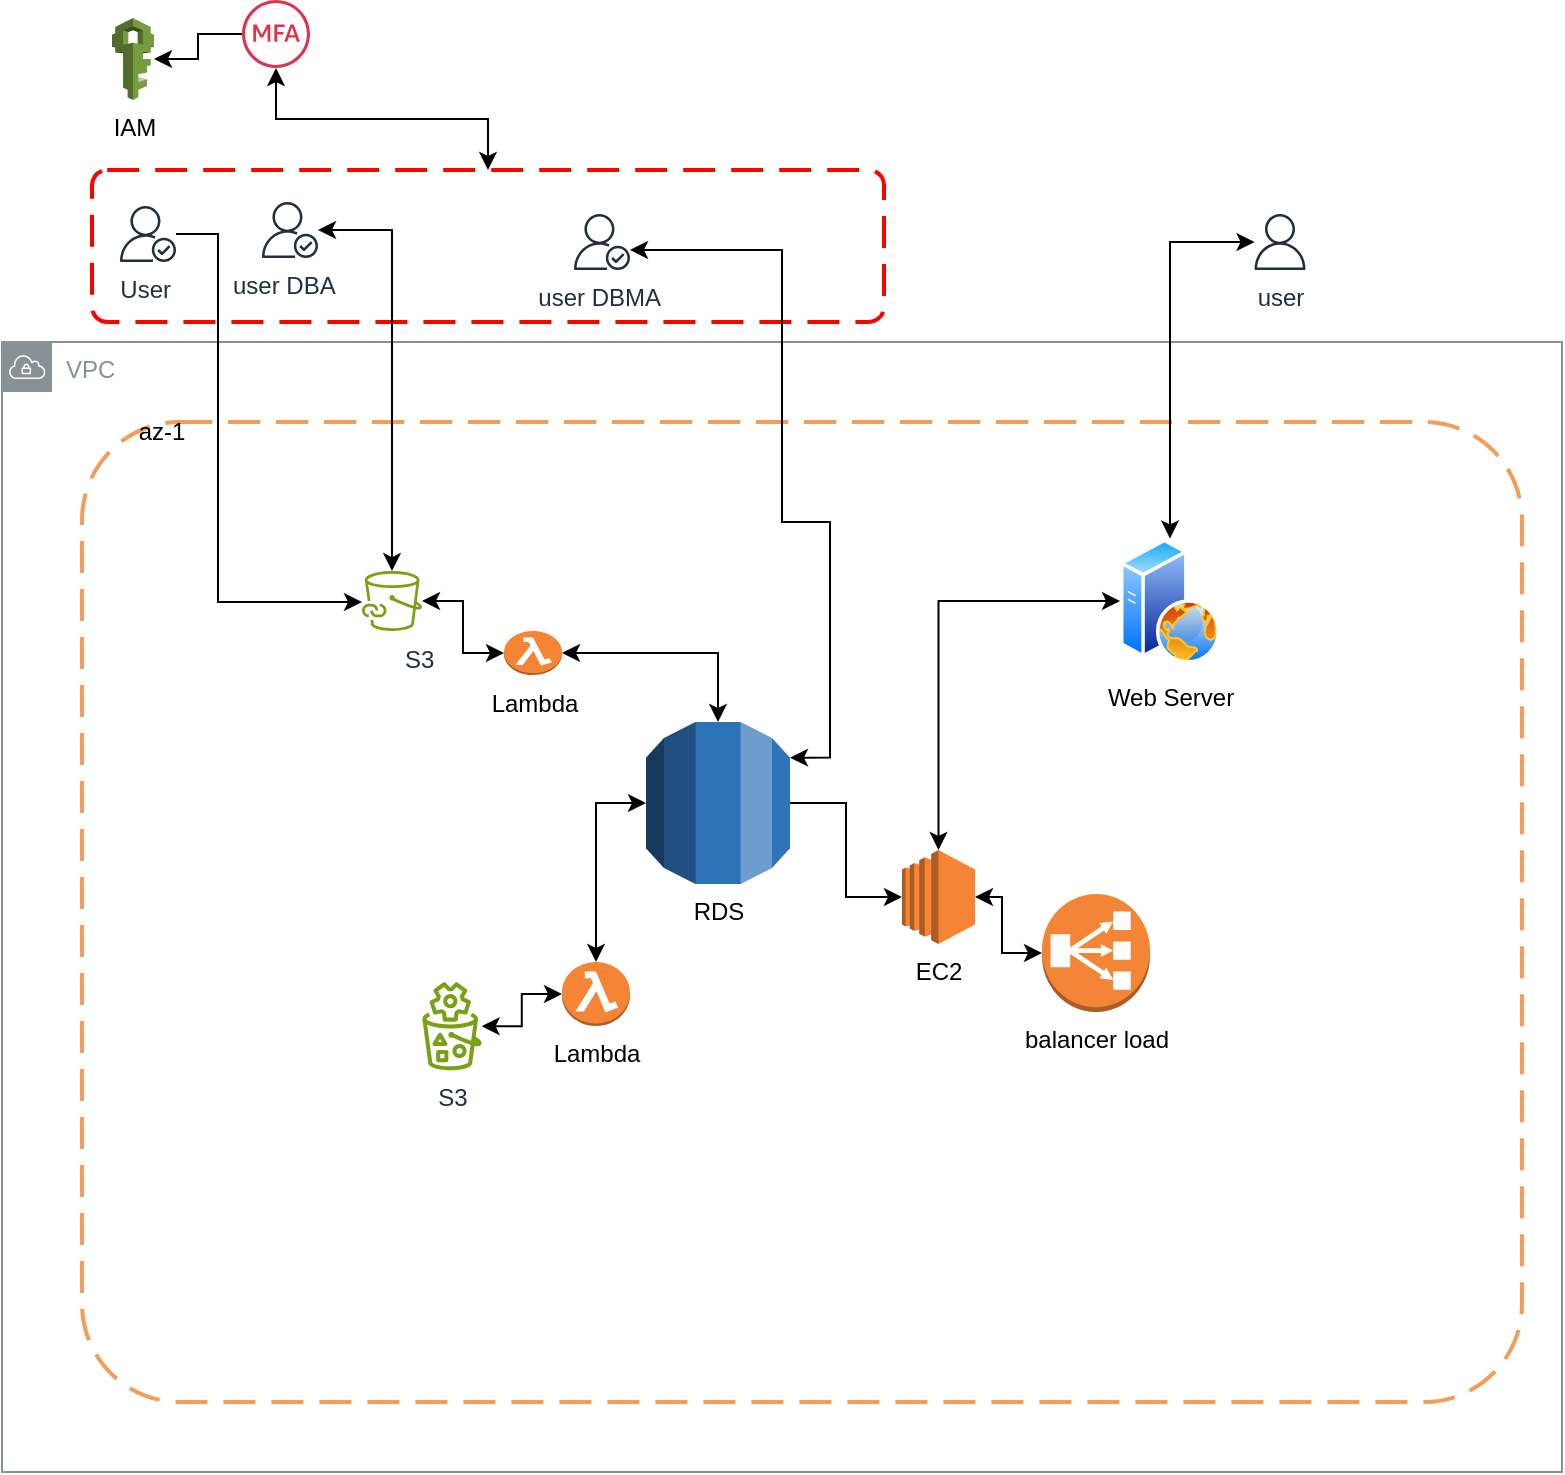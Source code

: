 <mxfile version="24.2.5" type="device">
  <diagram name="Página-1" id="3xmNhG92gGQsI-9SRaNK">
    <mxGraphModel dx="1434" dy="836" grid="0" gridSize="10" guides="1" tooltips="1" connect="1" arrows="1" fold="1" page="1" pageScale="1" pageWidth="827" pageHeight="1169" math="0" shadow="0">
      <root>
        <mxCell id="0" />
        <mxCell id="1" parent="0" />
        <mxCell id="Bwj0b76o8GDxEqJZWXyM-85" style="edgeStyle=orthogonalEdgeStyle;rounded=0;orthogonalLoop=1;jettySize=auto;html=1;startArrow=classic;startFill=1;" parent="1" source="Bwj0b76o8GDxEqJZWXyM-78" target="Bwj0b76o8GDxEqJZWXyM-73" edge="1">
          <mxGeometry relative="1" as="geometry" />
        </mxCell>
        <mxCell id="Bwj0b76o8GDxEqJZWXyM-78" value="" style="rounded=1;arcSize=10;dashed=1;strokeColor=#ff0000;fillColor=none;gradientColor=none;dashPattern=8 4;strokeWidth=2;" parent="1" vertex="1">
          <mxGeometry x="65" y="284" width="396" height="76" as="geometry" />
        </mxCell>
        <mxCell id="Bwj0b76o8GDxEqJZWXyM-18" value="VPC" style="sketch=0;outlineConnect=0;gradientColor=none;html=1;whiteSpace=wrap;fontSize=12;fontStyle=0;shape=mxgraph.aws4.group;grIcon=mxgraph.aws4.group_vpc;strokeColor=#879196;fillColor=none;verticalAlign=top;align=left;spacingLeft=30;fontColor=#879196;dashed=0;" parent="1" vertex="1">
          <mxGeometry x="20" y="370" width="780" height="565" as="geometry" />
        </mxCell>
        <mxCell id="Bwj0b76o8GDxEqJZWXyM-19" value="" style="rounded=1;arcSize=10;dashed=1;strokeColor=#F59D56;fillColor=none;gradientColor=none;dashPattern=8 4;strokeWidth=2;" parent="1" vertex="1">
          <mxGeometry x="60" y="410" width="720" height="490" as="geometry" />
        </mxCell>
        <mxCell id="Bwj0b76o8GDxEqJZWXyM-33" style="edgeStyle=orthogonalEdgeStyle;rounded=0;orthogonalLoop=1;jettySize=auto;html=1;startArrow=classic;startFill=1;" parent="1" source="Bwj0b76o8GDxEqJZWXyM-4" target="Bwj0b76o8GDxEqJZWXyM-11" edge="1">
          <mxGeometry relative="1" as="geometry" />
        </mxCell>
        <mxCell id="Bwj0b76o8GDxEqJZWXyM-4" value="Lambda" style="outlineConnect=0;dashed=0;verticalLabelPosition=bottom;verticalAlign=top;align=center;html=1;shape=mxgraph.aws3.lambda_function;fillColor=#F58534;gradientColor=none;" parent="1" vertex="1">
          <mxGeometry x="271" y="514.5" width="29" height="22" as="geometry" />
        </mxCell>
        <mxCell id="Bwj0b76o8GDxEqJZWXyM-10" style="edgeStyle=orthogonalEdgeStyle;rounded=0;orthogonalLoop=1;jettySize=auto;html=1;entryX=0;entryY=0.5;entryDx=0;entryDy=0;entryPerimeter=0;startArrow=classic;startFill=1;" parent="1" source="Bwj0b76o8GDxEqJZWXyM-5" target="Bwj0b76o8GDxEqJZWXyM-4" edge="1">
          <mxGeometry relative="1" as="geometry" />
        </mxCell>
        <mxCell id="Bwj0b76o8GDxEqJZWXyM-5" value="&lt;span style=&quot;white-space: pre;&quot;&gt;&#x9;&lt;/span&gt;S3" style="sketch=0;outlineConnect=0;fontColor=#232F3E;gradientColor=none;fillColor=#7AA116;strokeColor=none;dashed=0;verticalLabelPosition=bottom;verticalAlign=top;align=center;html=1;fontSize=12;fontStyle=0;aspect=fixed;pointerEvents=1;shape=mxgraph.aws4.file_cache_s3_linked_datasets;" parent="1" vertex="1">
          <mxGeometry x="200" y="484.5" width="30" height="30" as="geometry" />
        </mxCell>
        <mxCell id="Bwj0b76o8GDxEqJZWXyM-9" style="edgeStyle=orthogonalEdgeStyle;rounded=0;orthogonalLoop=1;jettySize=auto;html=1;startArrow=classic;startFill=1;" parent="1" source="Bwj0b76o8GDxEqJZWXyM-8" target="Bwj0b76o8GDxEqJZWXyM-5" edge="1">
          <mxGeometry relative="1" as="geometry" />
        </mxCell>
        <mxCell id="Bwj0b76o8GDxEqJZWXyM-8" value="user DBA&amp;nbsp;&amp;nbsp;" style="sketch=0;outlineConnect=0;fontColor=#232F3E;gradientColor=none;fillColor=#232F3D;strokeColor=none;dashed=0;verticalLabelPosition=bottom;verticalAlign=top;align=center;html=1;fontSize=12;fontStyle=0;aspect=fixed;pointerEvents=1;shape=mxgraph.aws4.authenticated_user;" parent="1" vertex="1">
          <mxGeometry x="150" y="300" width="28" height="28" as="geometry" />
        </mxCell>
        <mxCell id="Bwj0b76o8GDxEqJZWXyM-11" value="RDS" style="outlineConnect=0;dashed=0;verticalLabelPosition=bottom;verticalAlign=top;align=center;html=1;shape=mxgraph.aws3.rds;fillColor=#2E73B8;gradientColor=none;" parent="1" vertex="1">
          <mxGeometry x="342" y="560" width="72" height="81" as="geometry" />
        </mxCell>
        <mxCell id="Bwj0b76o8GDxEqJZWXyM-15" style="edgeStyle=orthogonalEdgeStyle;rounded=0;orthogonalLoop=1;jettySize=auto;html=1;entryX=0;entryY=0.5;entryDx=0;entryDy=0;entryPerimeter=0;" parent="1" source="Bwj0b76o8GDxEqJZWXyM-11" target="Bwj0b76o8GDxEqJZWXyM-21" edge="1">
          <mxGeometry relative="1" as="geometry">
            <mxPoint x="570" y="447.999" as="targetPoint" />
          </mxGeometry>
        </mxCell>
        <mxCell id="Bwj0b76o8GDxEqJZWXyM-20" value="az-1" style="text;html=1;align=center;verticalAlign=middle;whiteSpace=wrap;rounded=0;" parent="1" vertex="1">
          <mxGeometry x="70" y="400" width="60" height="30" as="geometry" />
        </mxCell>
        <mxCell id="Bwj0b76o8GDxEqJZWXyM-21" value="EC2" style="outlineConnect=0;dashed=0;verticalLabelPosition=bottom;verticalAlign=top;align=center;html=1;shape=mxgraph.aws3.ec2;fillColor=#F58534;gradientColor=none;" parent="1" vertex="1">
          <mxGeometry x="470" y="624" width="36.5" height="47" as="geometry" />
        </mxCell>
        <mxCell id="Bwj0b76o8GDxEqJZWXyM-23" style="edgeStyle=orthogonalEdgeStyle;rounded=0;orthogonalLoop=1;jettySize=auto;html=1;startArrow=classic;startFill=1;" parent="1" source="Bwj0b76o8GDxEqJZWXyM-22" target="Bwj0b76o8GDxEqJZWXyM-21" edge="1">
          <mxGeometry relative="1" as="geometry" />
        </mxCell>
        <mxCell id="Bwj0b76o8GDxEqJZWXyM-22" value="Web Server" style="image;aspect=fixed;perimeter=ellipsePerimeter;html=1;align=center;shadow=0;dashed=0;spacingTop=3;image=img/lib/active_directory/web_server.svg;" parent="1" vertex="1">
          <mxGeometry x="579" y="468.25" width="50" height="62.5" as="geometry" />
        </mxCell>
        <mxCell id="Bwj0b76o8GDxEqJZWXyM-25" style="edgeStyle=orthogonalEdgeStyle;rounded=0;orthogonalLoop=1;jettySize=auto;html=1;endArrow=classic;endFill=1;startArrow=classic;startFill=1;" parent="1" source="Bwj0b76o8GDxEqJZWXyM-24" target="Bwj0b76o8GDxEqJZWXyM-22" edge="1">
          <mxGeometry relative="1" as="geometry" />
        </mxCell>
        <mxCell id="Bwj0b76o8GDxEqJZWXyM-24" value="user" style="sketch=0;outlineConnect=0;fontColor=#232F3E;gradientColor=none;fillColor=#232F3D;strokeColor=none;dashed=0;verticalLabelPosition=bottom;verticalAlign=top;align=center;html=1;fontSize=12;fontStyle=0;aspect=fixed;pointerEvents=1;shape=mxgraph.aws4.user;" parent="1" vertex="1">
          <mxGeometry x="645" y="306" width="28" height="28" as="geometry" />
        </mxCell>
        <mxCell id="Bwj0b76o8GDxEqJZWXyM-29" value="IAM" style="outlineConnect=0;dashed=0;verticalLabelPosition=bottom;verticalAlign=top;align=center;html=1;shape=mxgraph.aws3.iam;fillColor=#759C3E;gradientColor=none;" parent="1" vertex="1">
          <mxGeometry x="75" y="208" width="21" height="41" as="geometry" />
        </mxCell>
        <mxCell id="Bwj0b76o8GDxEqJZWXyM-37" value="S3" style="sketch=0;outlineConnect=0;fontColor=#232F3E;gradientColor=none;fillColor=#7AA116;strokeColor=none;dashed=0;verticalLabelPosition=bottom;verticalAlign=top;align=center;html=1;fontSize=12;fontStyle=0;aspect=fixed;pointerEvents=1;shape=mxgraph.aws4.s3_object_lambda;" parent="1" vertex="1">
          <mxGeometry x="230" y="690" width="30" height="44.15" as="geometry" />
        </mxCell>
        <mxCell id="Bwj0b76o8GDxEqJZWXyM-44" style="edgeStyle=orthogonalEdgeStyle;rounded=0;orthogonalLoop=1;jettySize=auto;html=1;startArrow=classic;startFill=1;" parent="1" source="Bwj0b76o8GDxEqJZWXyM-42" target="Bwj0b76o8GDxEqJZWXyM-37" edge="1">
          <mxGeometry relative="1" as="geometry" />
        </mxCell>
        <mxCell id="Bwj0b76o8GDxEqJZWXyM-42" value="Lambda" style="outlineConnect=0;dashed=0;verticalLabelPosition=bottom;verticalAlign=top;align=center;html=1;shape=mxgraph.aws3.lambda_function;fillColor=#F58534;gradientColor=none;" parent="1" vertex="1">
          <mxGeometry x="300" y="680" width="34" height="32" as="geometry" />
        </mxCell>
        <mxCell id="Bwj0b76o8GDxEqJZWXyM-43" style="edgeStyle=orthogonalEdgeStyle;rounded=0;orthogonalLoop=1;jettySize=auto;html=1;entryX=0.5;entryY=0;entryDx=0;entryDy=0;entryPerimeter=0;startArrow=classic;startFill=1;" parent="1" source="Bwj0b76o8GDxEqJZWXyM-11" target="Bwj0b76o8GDxEqJZWXyM-42" edge="1">
          <mxGeometry relative="1" as="geometry" />
        </mxCell>
        <mxCell id="Bwj0b76o8GDxEqJZWXyM-49" value="user DBMA&amp;nbsp;" style="sketch=0;outlineConnect=0;fontColor=#232F3E;gradientColor=none;fillColor=#232F3D;strokeColor=none;dashed=0;verticalLabelPosition=bottom;verticalAlign=top;align=center;html=1;fontSize=12;fontStyle=0;aspect=fixed;pointerEvents=1;shape=mxgraph.aws4.authenticated_user;" parent="1" vertex="1">
          <mxGeometry x="306" y="306" width="28" height="28" as="geometry" />
        </mxCell>
        <mxCell id="Bwj0b76o8GDxEqJZWXyM-54" style="edgeStyle=orthogonalEdgeStyle;rounded=0;orthogonalLoop=1;jettySize=auto;html=1;entryX=1;entryY=0.22;entryDx=0;entryDy=0;entryPerimeter=0;startArrow=classic;startFill=1;" parent="1" source="Bwj0b76o8GDxEqJZWXyM-49" target="Bwj0b76o8GDxEqJZWXyM-11" edge="1">
          <mxGeometry relative="1" as="geometry">
            <Array as="points">
              <mxPoint x="410" y="324" />
              <mxPoint x="410" y="460" />
              <mxPoint x="434" y="460" />
              <mxPoint x="434" y="578" />
            </Array>
          </mxGeometry>
        </mxCell>
        <mxCell id="Bwj0b76o8GDxEqJZWXyM-74" value="" style="edgeStyle=orthogonalEdgeStyle;rounded=0;orthogonalLoop=1;jettySize=auto;html=1;" parent="1" source="Bwj0b76o8GDxEqJZWXyM-73" target="Bwj0b76o8GDxEqJZWXyM-29" edge="1">
          <mxGeometry relative="1" as="geometry" />
        </mxCell>
        <mxCell id="Bwj0b76o8GDxEqJZWXyM-73" value="" style="sketch=0;outlineConnect=0;fontColor=#232F3E;gradientColor=none;fillColor=#DD344C;strokeColor=none;dashed=0;verticalLabelPosition=bottom;verticalAlign=top;align=center;html=1;fontSize=12;fontStyle=0;aspect=fixed;pointerEvents=1;shape=mxgraph.aws4.mfa_token;" parent="1" vertex="1">
          <mxGeometry x="140" y="199" width="34" height="34" as="geometry" />
        </mxCell>
        <mxCell id="Bwj0b76o8GDxEqJZWXyM-84" style="edgeStyle=orthogonalEdgeStyle;rounded=0;orthogonalLoop=1;jettySize=auto;html=1;" parent="1" source="Bwj0b76o8GDxEqJZWXyM-77" target="Bwj0b76o8GDxEqJZWXyM-5" edge="1">
          <mxGeometry relative="1" as="geometry">
            <Array as="points">
              <mxPoint x="128" y="316" />
              <mxPoint x="128" y="500" />
            </Array>
          </mxGeometry>
        </mxCell>
        <mxCell id="Bwj0b76o8GDxEqJZWXyM-77" value="User&amp;nbsp;" style="sketch=0;outlineConnect=0;fontColor=#232F3E;gradientColor=none;fillColor=#232F3D;strokeColor=none;dashed=0;verticalLabelPosition=bottom;verticalAlign=top;align=center;html=1;fontSize=12;fontStyle=0;aspect=fixed;pointerEvents=1;shape=mxgraph.aws4.authenticated_user;" parent="1" vertex="1">
          <mxGeometry x="79" y="302" width="28" height="28" as="geometry" />
        </mxCell>
        <mxCell id="Jp6wzHSn0Jvk280_rBb0-2" style="edgeStyle=orthogonalEdgeStyle;rounded=0;orthogonalLoop=1;jettySize=auto;html=1;endArrow=classic;endFill=1;startArrow=classic;startFill=1;" parent="1" source="Jp6wzHSn0Jvk280_rBb0-1" target="Bwj0b76o8GDxEqJZWXyM-21" edge="1">
          <mxGeometry relative="1" as="geometry" />
        </mxCell>
        <mxCell id="Jp6wzHSn0Jvk280_rBb0-1" value="balancer load" style="outlineConnect=0;dashed=0;verticalLabelPosition=bottom;verticalAlign=top;align=center;html=1;shape=mxgraph.aws3.classic_load_balancer;fillColor=#F58536;gradientColor=none;" parent="1" vertex="1">
          <mxGeometry x="540" y="646" width="54" height="59" as="geometry" />
        </mxCell>
      </root>
    </mxGraphModel>
  </diagram>
</mxfile>
